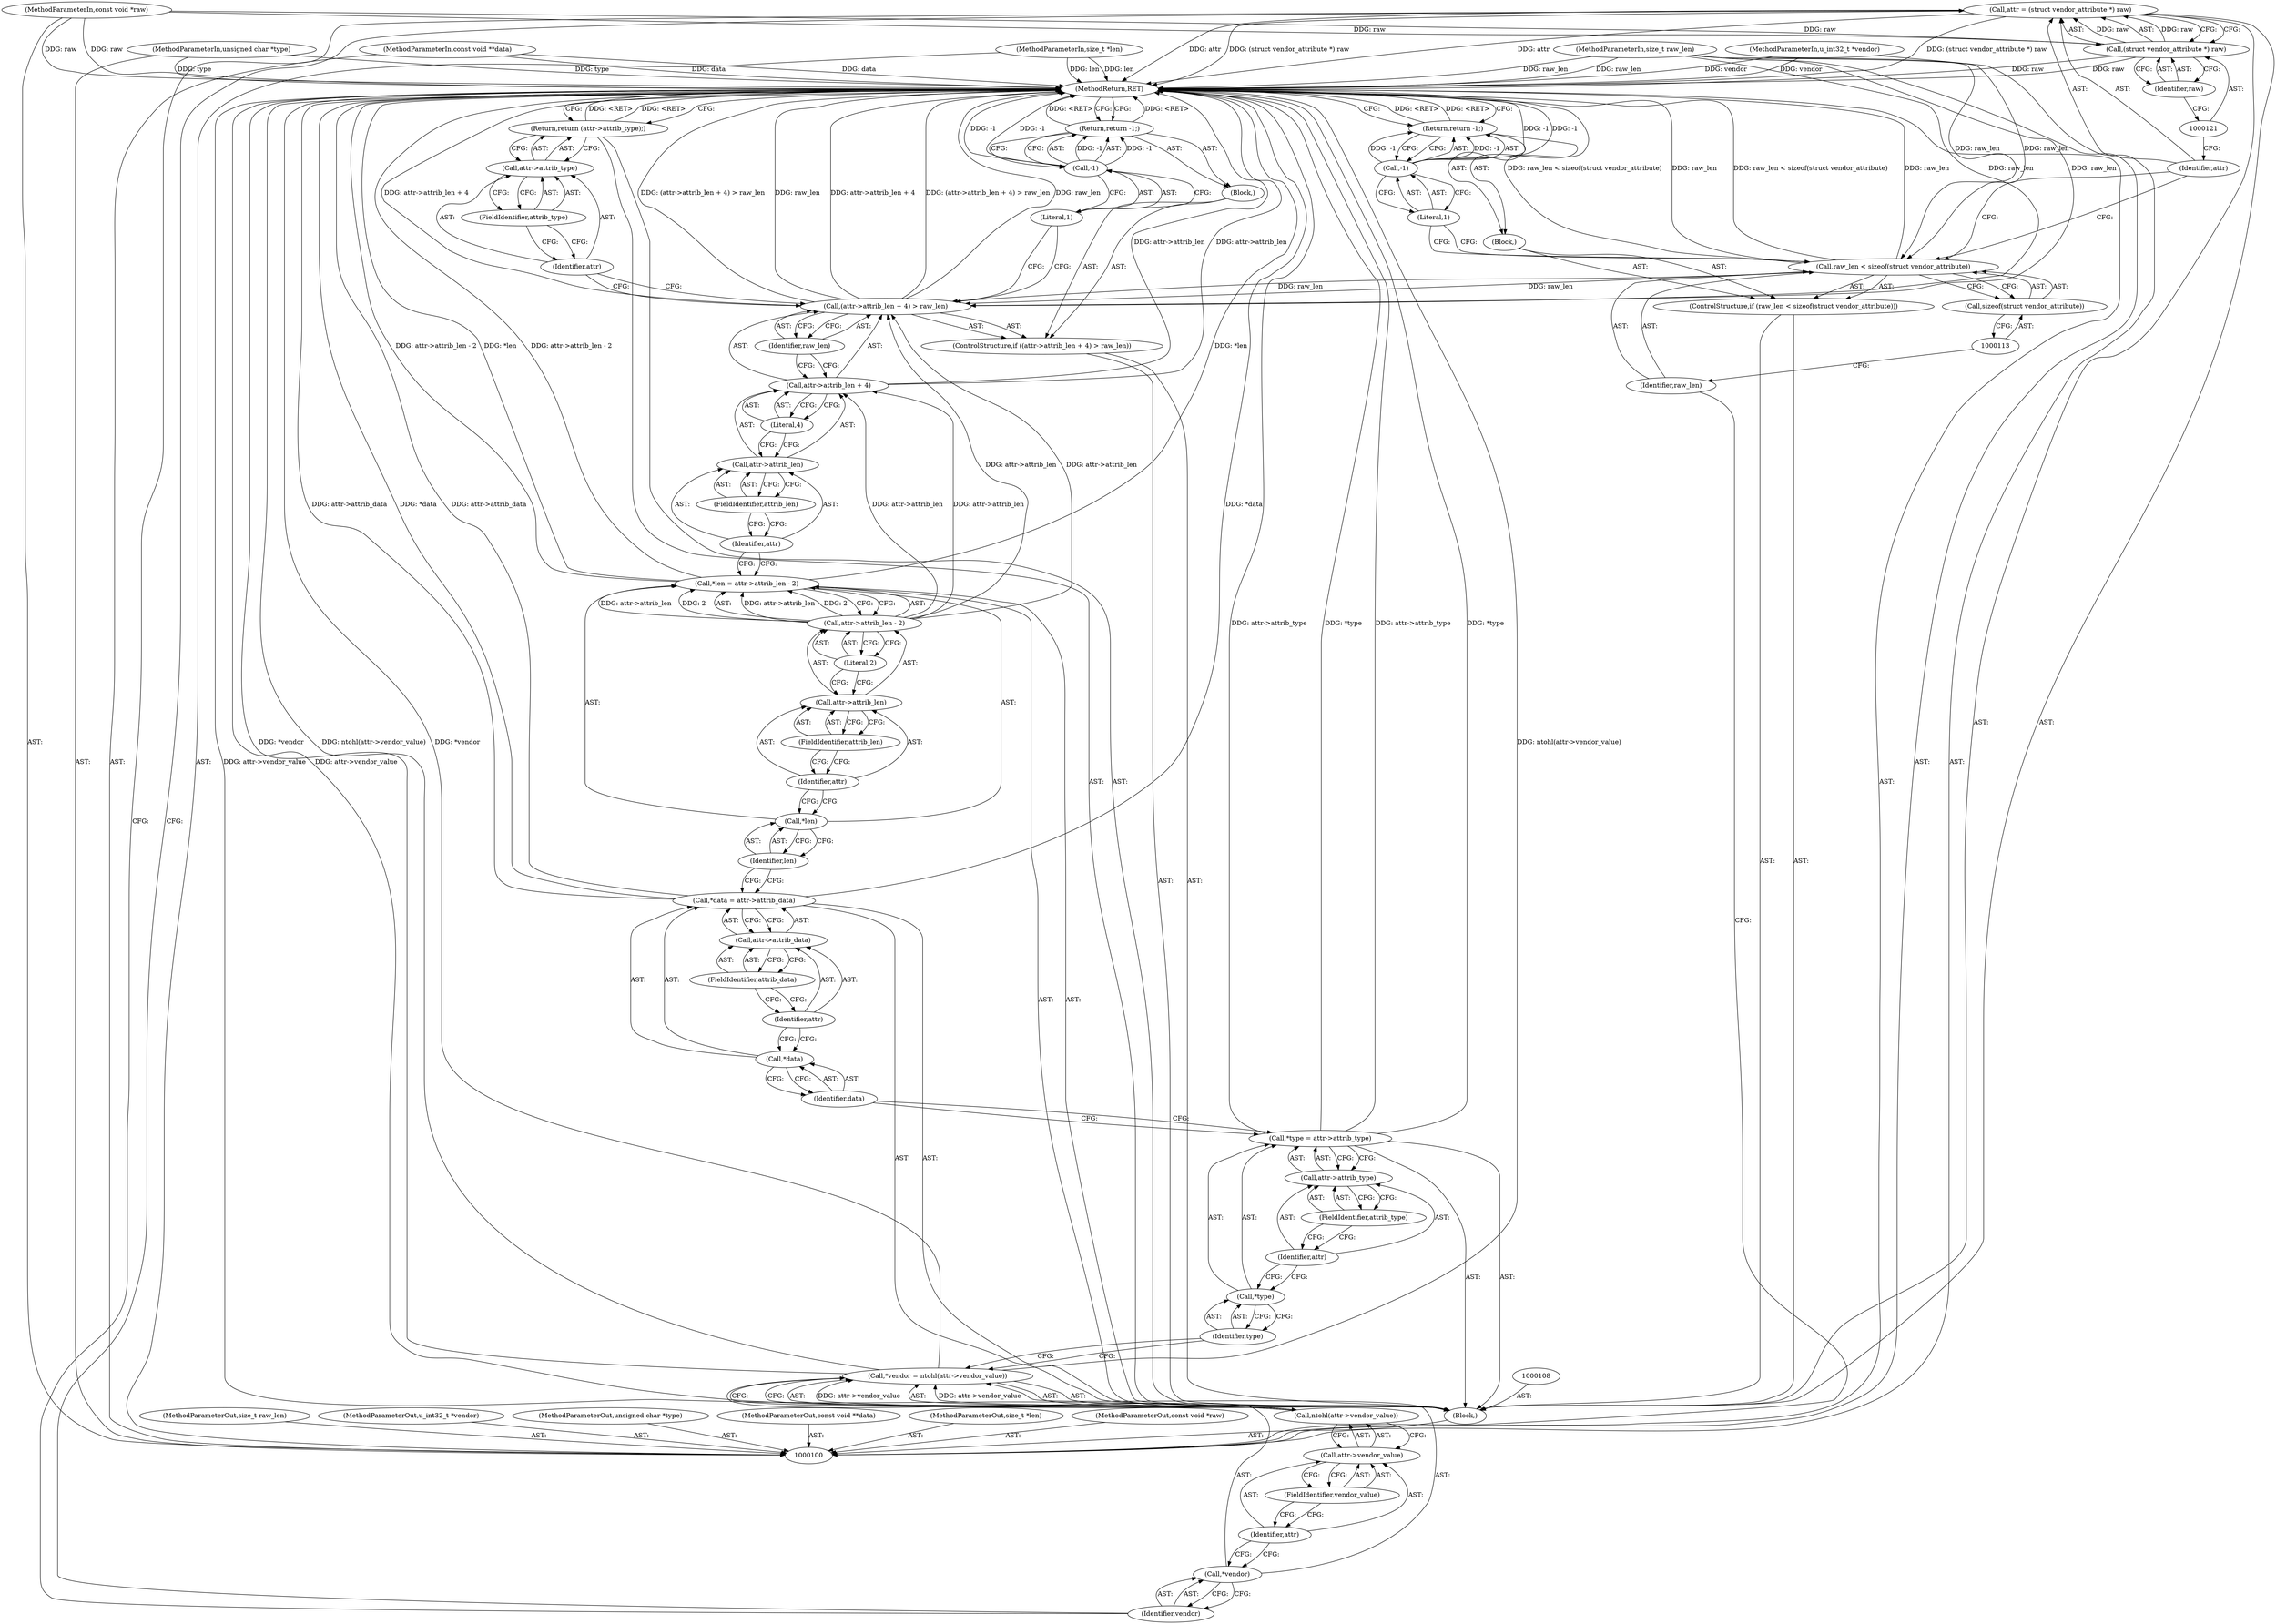 digraph "0_php-radius_13c149b051f82b709e8d7cc32111e84b49d57234_0" {
"1000118" [label="(Call,attr = (struct vendor_attribute *) raw)"];
"1000119" [label="(Identifier,attr)"];
"1000122" [label="(Identifier,raw)"];
"1000120" [label="(Call,(struct vendor_attribute *) raw)"];
"1000126" [label="(Call,ntohl(attr->vendor_value))"];
"1000127" [label="(Call,attr->vendor_value)"];
"1000128" [label="(Identifier,attr)"];
"1000123" [label="(Call,*vendor = ntohl(attr->vendor_value))"];
"1000124" [label="(Call,*vendor)"];
"1000129" [label="(FieldIdentifier,vendor_value)"];
"1000125" [label="(Identifier,vendor)"];
"1000130" [label="(Call,*type = attr->attrib_type)"];
"1000131" [label="(Call,*type)"];
"1000135" [label="(FieldIdentifier,attrib_type)"];
"1000132" [label="(Identifier,type)"];
"1000133" [label="(Call,attr->attrib_type)"];
"1000134" [label="(Identifier,attr)"];
"1000139" [label="(Call,attr->attrib_data)"];
"1000140" [label="(Identifier,attr)"];
"1000141" [label="(FieldIdentifier,attrib_data)"];
"1000136" [label="(Call,*data = attr->attrib_data)"];
"1000137" [label="(Call,*data)"];
"1000138" [label="(Identifier,data)"];
"1000148" [label="(FieldIdentifier,attrib_len)"];
"1000142" [label="(Call,*len = attr->attrib_len - 2)"];
"1000143" [label="(Call,*len)"];
"1000149" [label="(Literal,2)"];
"1000144" [label="(Identifier,len)"];
"1000145" [label="(Call,attr->attrib_len - 2)"];
"1000146" [label="(Call,attr->attrib_len)"];
"1000147" [label="(Identifier,attr)"];
"1000150" [label="(ControlStructure,if ((attr->attrib_len + 4) > raw_len))"];
"1000155" [label="(FieldIdentifier,attrib_len)"];
"1000156" [label="(Literal,4)"];
"1000157" [label="(Identifier,raw_len)"];
"1000158" [label="(Block,)"];
"1000151" [label="(Call,(attr->attrib_len + 4) > raw_len)"];
"1000152" [label="(Call,attr->attrib_len + 4)"];
"1000153" [label="(Call,attr->attrib_len)"];
"1000154" [label="(Identifier,attr)"];
"1000161" [label="(Literal,1)"];
"1000159" [label="(Return,return -1;)"];
"1000160" [label="(Call,-1)"];
"1000166" [label="(MethodReturn,RET)"];
"1000106" [label="(MethodParameterIn,size_t raw_len)"];
"1000233" [label="(MethodParameterOut,size_t raw_len)"];
"1000101" [label="(MethodParameterIn,u_int32_t *vendor)"];
"1000228" [label="(MethodParameterOut,u_int32_t *vendor)"];
"1000102" [label="(MethodParameterIn,unsigned char *type)"];
"1000229" [label="(MethodParameterOut,unsigned char *type)"];
"1000103" [label="(MethodParameterIn,const void **data)"];
"1000230" [label="(MethodParameterOut,const void **data)"];
"1000104" [label="(MethodParameterIn,size_t *len)"];
"1000231" [label="(MethodParameterOut,size_t *len)"];
"1000105" [label="(MethodParameterIn,const void *raw)"];
"1000232" [label="(MethodParameterOut,const void *raw)"];
"1000163" [label="(Call,attr->attrib_type)"];
"1000164" [label="(Identifier,attr)"];
"1000165" [label="(FieldIdentifier,attrib_type)"];
"1000162" [label="(Return,return (attr->attrib_type);)"];
"1000107" [label="(Block,)"];
"1000109" [label="(ControlStructure,if (raw_len < sizeof(struct vendor_attribute)))"];
"1000112" [label="(Call,sizeof(struct vendor_attribute))"];
"1000114" [label="(Block,)"];
"1000110" [label="(Call,raw_len < sizeof(struct vendor_attribute))"];
"1000111" [label="(Identifier,raw_len)"];
"1000117" [label="(Literal,1)"];
"1000115" [label="(Return,return -1;)"];
"1000116" [label="(Call,-1)"];
"1000118" -> "1000107"  [label="AST: "];
"1000118" -> "1000120"  [label="CFG: "];
"1000119" -> "1000118"  [label="AST: "];
"1000120" -> "1000118"  [label="AST: "];
"1000125" -> "1000118"  [label="CFG: "];
"1000118" -> "1000166"  [label="DDG: attr"];
"1000118" -> "1000166"  [label="DDG: (struct vendor_attribute *) raw"];
"1000120" -> "1000118"  [label="DDG: raw"];
"1000119" -> "1000118"  [label="AST: "];
"1000119" -> "1000110"  [label="CFG: "];
"1000121" -> "1000119"  [label="CFG: "];
"1000122" -> "1000120"  [label="AST: "];
"1000122" -> "1000121"  [label="CFG: "];
"1000120" -> "1000122"  [label="CFG: "];
"1000120" -> "1000118"  [label="AST: "];
"1000120" -> "1000122"  [label="CFG: "];
"1000121" -> "1000120"  [label="AST: "];
"1000122" -> "1000120"  [label="AST: "];
"1000118" -> "1000120"  [label="CFG: "];
"1000120" -> "1000166"  [label="DDG: raw"];
"1000120" -> "1000118"  [label="DDG: raw"];
"1000105" -> "1000120"  [label="DDG: raw"];
"1000126" -> "1000123"  [label="AST: "];
"1000126" -> "1000127"  [label="CFG: "];
"1000127" -> "1000126"  [label="AST: "];
"1000123" -> "1000126"  [label="CFG: "];
"1000126" -> "1000166"  [label="DDG: attr->vendor_value"];
"1000126" -> "1000123"  [label="DDG: attr->vendor_value"];
"1000127" -> "1000126"  [label="AST: "];
"1000127" -> "1000129"  [label="CFG: "];
"1000128" -> "1000127"  [label="AST: "];
"1000129" -> "1000127"  [label="AST: "];
"1000126" -> "1000127"  [label="CFG: "];
"1000128" -> "1000127"  [label="AST: "];
"1000128" -> "1000124"  [label="CFG: "];
"1000129" -> "1000128"  [label="CFG: "];
"1000123" -> "1000107"  [label="AST: "];
"1000123" -> "1000126"  [label="CFG: "];
"1000124" -> "1000123"  [label="AST: "];
"1000126" -> "1000123"  [label="AST: "];
"1000132" -> "1000123"  [label="CFG: "];
"1000123" -> "1000166"  [label="DDG: ntohl(attr->vendor_value)"];
"1000123" -> "1000166"  [label="DDG: *vendor"];
"1000126" -> "1000123"  [label="DDG: attr->vendor_value"];
"1000124" -> "1000123"  [label="AST: "];
"1000124" -> "1000125"  [label="CFG: "];
"1000125" -> "1000124"  [label="AST: "];
"1000128" -> "1000124"  [label="CFG: "];
"1000129" -> "1000127"  [label="AST: "];
"1000129" -> "1000128"  [label="CFG: "];
"1000127" -> "1000129"  [label="CFG: "];
"1000125" -> "1000124"  [label="AST: "];
"1000125" -> "1000118"  [label="CFG: "];
"1000124" -> "1000125"  [label="CFG: "];
"1000130" -> "1000107"  [label="AST: "];
"1000130" -> "1000133"  [label="CFG: "];
"1000131" -> "1000130"  [label="AST: "];
"1000133" -> "1000130"  [label="AST: "];
"1000138" -> "1000130"  [label="CFG: "];
"1000130" -> "1000166"  [label="DDG: attr->attrib_type"];
"1000130" -> "1000166"  [label="DDG: *type"];
"1000131" -> "1000130"  [label="AST: "];
"1000131" -> "1000132"  [label="CFG: "];
"1000132" -> "1000131"  [label="AST: "];
"1000134" -> "1000131"  [label="CFG: "];
"1000135" -> "1000133"  [label="AST: "];
"1000135" -> "1000134"  [label="CFG: "];
"1000133" -> "1000135"  [label="CFG: "];
"1000132" -> "1000131"  [label="AST: "];
"1000132" -> "1000123"  [label="CFG: "];
"1000131" -> "1000132"  [label="CFG: "];
"1000133" -> "1000130"  [label="AST: "];
"1000133" -> "1000135"  [label="CFG: "];
"1000134" -> "1000133"  [label="AST: "];
"1000135" -> "1000133"  [label="AST: "];
"1000130" -> "1000133"  [label="CFG: "];
"1000134" -> "1000133"  [label="AST: "];
"1000134" -> "1000131"  [label="CFG: "];
"1000135" -> "1000134"  [label="CFG: "];
"1000139" -> "1000136"  [label="AST: "];
"1000139" -> "1000141"  [label="CFG: "];
"1000140" -> "1000139"  [label="AST: "];
"1000141" -> "1000139"  [label="AST: "];
"1000136" -> "1000139"  [label="CFG: "];
"1000140" -> "1000139"  [label="AST: "];
"1000140" -> "1000137"  [label="CFG: "];
"1000141" -> "1000140"  [label="CFG: "];
"1000141" -> "1000139"  [label="AST: "];
"1000141" -> "1000140"  [label="CFG: "];
"1000139" -> "1000141"  [label="CFG: "];
"1000136" -> "1000107"  [label="AST: "];
"1000136" -> "1000139"  [label="CFG: "];
"1000137" -> "1000136"  [label="AST: "];
"1000139" -> "1000136"  [label="AST: "];
"1000144" -> "1000136"  [label="CFG: "];
"1000136" -> "1000166"  [label="DDG: attr->attrib_data"];
"1000136" -> "1000166"  [label="DDG: *data"];
"1000137" -> "1000136"  [label="AST: "];
"1000137" -> "1000138"  [label="CFG: "];
"1000138" -> "1000137"  [label="AST: "];
"1000140" -> "1000137"  [label="CFG: "];
"1000138" -> "1000137"  [label="AST: "];
"1000138" -> "1000130"  [label="CFG: "];
"1000137" -> "1000138"  [label="CFG: "];
"1000148" -> "1000146"  [label="AST: "];
"1000148" -> "1000147"  [label="CFG: "];
"1000146" -> "1000148"  [label="CFG: "];
"1000142" -> "1000107"  [label="AST: "];
"1000142" -> "1000145"  [label="CFG: "];
"1000143" -> "1000142"  [label="AST: "];
"1000145" -> "1000142"  [label="AST: "];
"1000154" -> "1000142"  [label="CFG: "];
"1000142" -> "1000166"  [label="DDG: *len"];
"1000142" -> "1000166"  [label="DDG: attr->attrib_len - 2"];
"1000145" -> "1000142"  [label="DDG: attr->attrib_len"];
"1000145" -> "1000142"  [label="DDG: 2"];
"1000143" -> "1000142"  [label="AST: "];
"1000143" -> "1000144"  [label="CFG: "];
"1000144" -> "1000143"  [label="AST: "];
"1000147" -> "1000143"  [label="CFG: "];
"1000149" -> "1000145"  [label="AST: "];
"1000149" -> "1000146"  [label="CFG: "];
"1000145" -> "1000149"  [label="CFG: "];
"1000144" -> "1000143"  [label="AST: "];
"1000144" -> "1000136"  [label="CFG: "];
"1000143" -> "1000144"  [label="CFG: "];
"1000145" -> "1000142"  [label="AST: "];
"1000145" -> "1000149"  [label="CFG: "];
"1000146" -> "1000145"  [label="AST: "];
"1000149" -> "1000145"  [label="AST: "];
"1000142" -> "1000145"  [label="CFG: "];
"1000145" -> "1000142"  [label="DDG: attr->attrib_len"];
"1000145" -> "1000142"  [label="DDG: 2"];
"1000145" -> "1000151"  [label="DDG: attr->attrib_len"];
"1000145" -> "1000152"  [label="DDG: attr->attrib_len"];
"1000146" -> "1000145"  [label="AST: "];
"1000146" -> "1000148"  [label="CFG: "];
"1000147" -> "1000146"  [label="AST: "];
"1000148" -> "1000146"  [label="AST: "];
"1000149" -> "1000146"  [label="CFG: "];
"1000147" -> "1000146"  [label="AST: "];
"1000147" -> "1000143"  [label="CFG: "];
"1000148" -> "1000147"  [label="CFG: "];
"1000150" -> "1000107"  [label="AST: "];
"1000151" -> "1000150"  [label="AST: "];
"1000158" -> "1000150"  [label="AST: "];
"1000155" -> "1000153"  [label="AST: "];
"1000155" -> "1000154"  [label="CFG: "];
"1000153" -> "1000155"  [label="CFG: "];
"1000156" -> "1000152"  [label="AST: "];
"1000156" -> "1000153"  [label="CFG: "];
"1000152" -> "1000156"  [label="CFG: "];
"1000157" -> "1000151"  [label="AST: "];
"1000157" -> "1000152"  [label="CFG: "];
"1000151" -> "1000157"  [label="CFG: "];
"1000158" -> "1000150"  [label="AST: "];
"1000159" -> "1000158"  [label="AST: "];
"1000151" -> "1000150"  [label="AST: "];
"1000151" -> "1000157"  [label="CFG: "];
"1000152" -> "1000151"  [label="AST: "];
"1000157" -> "1000151"  [label="AST: "];
"1000161" -> "1000151"  [label="CFG: "];
"1000164" -> "1000151"  [label="CFG: "];
"1000151" -> "1000166"  [label="DDG: (attr->attrib_len + 4) > raw_len"];
"1000151" -> "1000166"  [label="DDG: raw_len"];
"1000151" -> "1000166"  [label="DDG: attr->attrib_len + 4"];
"1000145" -> "1000151"  [label="DDG: attr->attrib_len"];
"1000110" -> "1000151"  [label="DDG: raw_len"];
"1000106" -> "1000151"  [label="DDG: raw_len"];
"1000152" -> "1000151"  [label="AST: "];
"1000152" -> "1000156"  [label="CFG: "];
"1000153" -> "1000152"  [label="AST: "];
"1000156" -> "1000152"  [label="AST: "];
"1000157" -> "1000152"  [label="CFG: "];
"1000152" -> "1000166"  [label="DDG: attr->attrib_len"];
"1000145" -> "1000152"  [label="DDG: attr->attrib_len"];
"1000153" -> "1000152"  [label="AST: "];
"1000153" -> "1000155"  [label="CFG: "];
"1000154" -> "1000153"  [label="AST: "];
"1000155" -> "1000153"  [label="AST: "];
"1000156" -> "1000153"  [label="CFG: "];
"1000154" -> "1000153"  [label="AST: "];
"1000154" -> "1000142"  [label="CFG: "];
"1000155" -> "1000154"  [label="CFG: "];
"1000161" -> "1000160"  [label="AST: "];
"1000161" -> "1000151"  [label="CFG: "];
"1000160" -> "1000161"  [label="CFG: "];
"1000159" -> "1000158"  [label="AST: "];
"1000159" -> "1000160"  [label="CFG: "];
"1000160" -> "1000159"  [label="AST: "];
"1000166" -> "1000159"  [label="CFG: "];
"1000159" -> "1000166"  [label="DDG: <RET>"];
"1000160" -> "1000159"  [label="DDG: -1"];
"1000160" -> "1000159"  [label="AST: "];
"1000160" -> "1000161"  [label="CFG: "];
"1000161" -> "1000160"  [label="AST: "];
"1000159" -> "1000160"  [label="CFG: "];
"1000160" -> "1000166"  [label="DDG: -1"];
"1000160" -> "1000159"  [label="DDG: -1"];
"1000166" -> "1000100"  [label="AST: "];
"1000166" -> "1000115"  [label="CFG: "];
"1000166" -> "1000159"  [label="CFG: "];
"1000166" -> "1000162"  [label="CFG: "];
"1000162" -> "1000166"  [label="DDG: <RET>"];
"1000151" -> "1000166"  [label="DDG: (attr->attrib_len + 4) > raw_len"];
"1000151" -> "1000166"  [label="DDG: raw_len"];
"1000151" -> "1000166"  [label="DDG: attr->attrib_len + 4"];
"1000104" -> "1000166"  [label="DDG: len"];
"1000105" -> "1000166"  [label="DDG: raw"];
"1000160" -> "1000166"  [label="DDG: -1"];
"1000103" -> "1000166"  [label="DDG: data"];
"1000118" -> "1000166"  [label="DDG: attr"];
"1000118" -> "1000166"  [label="DDG: (struct vendor_attribute *) raw"];
"1000123" -> "1000166"  [label="DDG: ntohl(attr->vendor_value)"];
"1000123" -> "1000166"  [label="DDG: *vendor"];
"1000136" -> "1000166"  [label="DDG: attr->attrib_data"];
"1000136" -> "1000166"  [label="DDG: *data"];
"1000126" -> "1000166"  [label="DDG: attr->vendor_value"];
"1000152" -> "1000166"  [label="DDG: attr->attrib_len"];
"1000130" -> "1000166"  [label="DDG: attr->attrib_type"];
"1000130" -> "1000166"  [label="DDG: *type"];
"1000102" -> "1000166"  [label="DDG: type"];
"1000101" -> "1000166"  [label="DDG: vendor"];
"1000110" -> "1000166"  [label="DDG: raw_len < sizeof(struct vendor_attribute)"];
"1000110" -> "1000166"  [label="DDG: raw_len"];
"1000142" -> "1000166"  [label="DDG: *len"];
"1000142" -> "1000166"  [label="DDG: attr->attrib_len - 2"];
"1000120" -> "1000166"  [label="DDG: raw"];
"1000116" -> "1000166"  [label="DDG: -1"];
"1000106" -> "1000166"  [label="DDG: raw_len"];
"1000159" -> "1000166"  [label="DDG: <RET>"];
"1000115" -> "1000166"  [label="DDG: <RET>"];
"1000106" -> "1000100"  [label="AST: "];
"1000106" -> "1000166"  [label="DDG: raw_len"];
"1000106" -> "1000110"  [label="DDG: raw_len"];
"1000106" -> "1000151"  [label="DDG: raw_len"];
"1000233" -> "1000100"  [label="AST: "];
"1000101" -> "1000100"  [label="AST: "];
"1000101" -> "1000166"  [label="DDG: vendor"];
"1000228" -> "1000100"  [label="AST: "];
"1000102" -> "1000100"  [label="AST: "];
"1000102" -> "1000166"  [label="DDG: type"];
"1000229" -> "1000100"  [label="AST: "];
"1000103" -> "1000100"  [label="AST: "];
"1000103" -> "1000166"  [label="DDG: data"];
"1000230" -> "1000100"  [label="AST: "];
"1000104" -> "1000100"  [label="AST: "];
"1000104" -> "1000166"  [label="DDG: len"];
"1000231" -> "1000100"  [label="AST: "];
"1000105" -> "1000100"  [label="AST: "];
"1000105" -> "1000166"  [label="DDG: raw"];
"1000105" -> "1000120"  [label="DDG: raw"];
"1000232" -> "1000100"  [label="AST: "];
"1000163" -> "1000162"  [label="AST: "];
"1000163" -> "1000165"  [label="CFG: "];
"1000164" -> "1000163"  [label="AST: "];
"1000165" -> "1000163"  [label="AST: "];
"1000162" -> "1000163"  [label="CFG: "];
"1000164" -> "1000163"  [label="AST: "];
"1000164" -> "1000151"  [label="CFG: "];
"1000165" -> "1000164"  [label="CFG: "];
"1000165" -> "1000163"  [label="AST: "];
"1000165" -> "1000164"  [label="CFG: "];
"1000163" -> "1000165"  [label="CFG: "];
"1000162" -> "1000107"  [label="AST: "];
"1000162" -> "1000163"  [label="CFG: "];
"1000163" -> "1000162"  [label="AST: "];
"1000166" -> "1000162"  [label="CFG: "];
"1000162" -> "1000166"  [label="DDG: <RET>"];
"1000107" -> "1000100"  [label="AST: "];
"1000108" -> "1000107"  [label="AST: "];
"1000109" -> "1000107"  [label="AST: "];
"1000118" -> "1000107"  [label="AST: "];
"1000123" -> "1000107"  [label="AST: "];
"1000130" -> "1000107"  [label="AST: "];
"1000136" -> "1000107"  [label="AST: "];
"1000142" -> "1000107"  [label="AST: "];
"1000150" -> "1000107"  [label="AST: "];
"1000162" -> "1000107"  [label="AST: "];
"1000109" -> "1000107"  [label="AST: "];
"1000110" -> "1000109"  [label="AST: "];
"1000114" -> "1000109"  [label="AST: "];
"1000112" -> "1000110"  [label="AST: "];
"1000112" -> "1000113"  [label="CFG: "];
"1000113" -> "1000112"  [label="AST: "];
"1000110" -> "1000112"  [label="CFG: "];
"1000114" -> "1000109"  [label="AST: "];
"1000115" -> "1000114"  [label="AST: "];
"1000110" -> "1000109"  [label="AST: "];
"1000110" -> "1000112"  [label="CFG: "];
"1000111" -> "1000110"  [label="AST: "];
"1000112" -> "1000110"  [label="AST: "];
"1000117" -> "1000110"  [label="CFG: "];
"1000119" -> "1000110"  [label="CFG: "];
"1000110" -> "1000166"  [label="DDG: raw_len < sizeof(struct vendor_attribute)"];
"1000110" -> "1000166"  [label="DDG: raw_len"];
"1000106" -> "1000110"  [label="DDG: raw_len"];
"1000110" -> "1000151"  [label="DDG: raw_len"];
"1000111" -> "1000110"  [label="AST: "];
"1000111" -> "1000100"  [label="CFG: "];
"1000113" -> "1000111"  [label="CFG: "];
"1000117" -> "1000116"  [label="AST: "];
"1000117" -> "1000110"  [label="CFG: "];
"1000116" -> "1000117"  [label="CFG: "];
"1000115" -> "1000114"  [label="AST: "];
"1000115" -> "1000116"  [label="CFG: "];
"1000116" -> "1000115"  [label="AST: "];
"1000166" -> "1000115"  [label="CFG: "];
"1000115" -> "1000166"  [label="DDG: <RET>"];
"1000116" -> "1000115"  [label="DDG: -1"];
"1000116" -> "1000115"  [label="AST: "];
"1000116" -> "1000117"  [label="CFG: "];
"1000117" -> "1000116"  [label="AST: "];
"1000115" -> "1000116"  [label="CFG: "];
"1000116" -> "1000166"  [label="DDG: -1"];
"1000116" -> "1000115"  [label="DDG: -1"];
}
